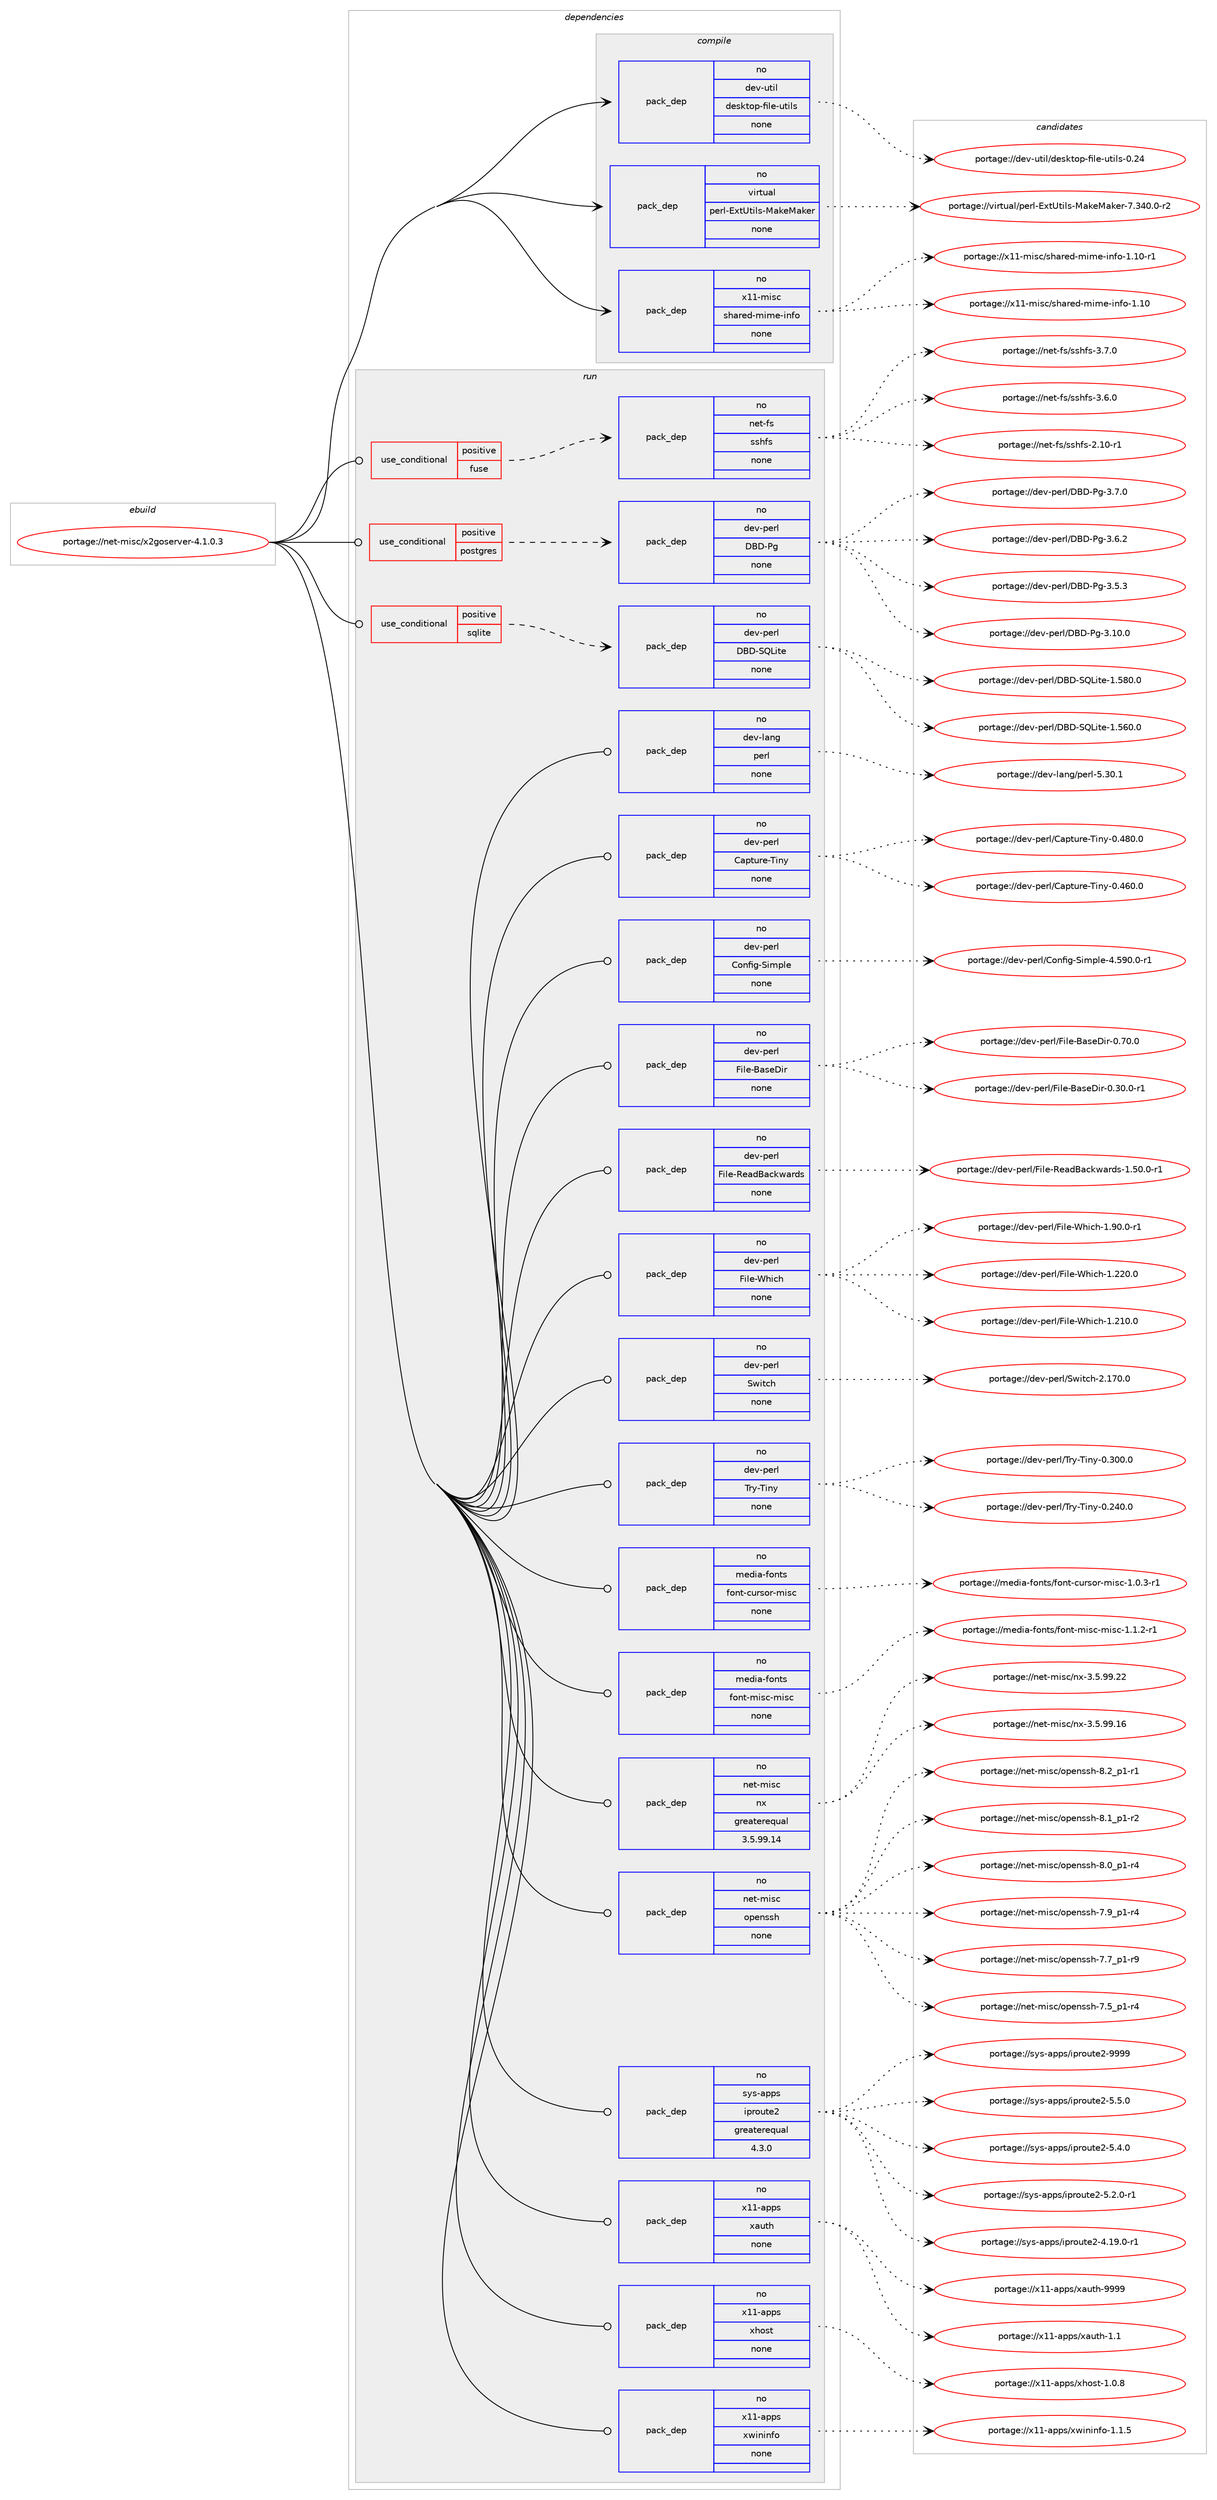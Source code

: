 digraph prolog {

# *************
# Graph options
# *************

newrank=true;
concentrate=true;
compound=true;
graph [rankdir=LR,fontname=Helvetica,fontsize=10,ranksep=1.5];#, ranksep=2.5, nodesep=0.2];
edge  [arrowhead=vee];
node  [fontname=Helvetica,fontsize=10];

# **********
# The ebuild
# **********

subgraph cluster_leftcol {
color=gray;
rank=same;
label=<<i>ebuild</i>>;
id [label="portage://net-misc/x2goserver-4.1.0.3", color=red, width=4, href="../net-misc/x2goserver-4.1.0.3.svg"];
}

# ****************
# The dependencies
# ****************

subgraph cluster_midcol {
color=gray;
label=<<i>dependencies</i>>;
subgraph cluster_compile {
fillcolor="#eeeeee";
style=filled;
label=<<i>compile</i>>;
subgraph pack92961 {
dependency119304 [label=<<TABLE BORDER="0" CELLBORDER="1" CELLSPACING="0" CELLPADDING="4" WIDTH="220"><TR><TD ROWSPAN="6" CELLPADDING="30">pack_dep</TD></TR><TR><TD WIDTH="110">no</TD></TR><TR><TD>dev-util</TD></TR><TR><TD>desktop-file-utils</TD></TR><TR><TD>none</TD></TR><TR><TD></TD></TR></TABLE>>, shape=none, color=blue];
}
id:e -> dependency119304:w [weight=20,style="solid",arrowhead="vee"];
subgraph pack92962 {
dependency119305 [label=<<TABLE BORDER="0" CELLBORDER="1" CELLSPACING="0" CELLPADDING="4" WIDTH="220"><TR><TD ROWSPAN="6" CELLPADDING="30">pack_dep</TD></TR><TR><TD WIDTH="110">no</TD></TR><TR><TD>virtual</TD></TR><TR><TD>perl-ExtUtils-MakeMaker</TD></TR><TR><TD>none</TD></TR><TR><TD></TD></TR></TABLE>>, shape=none, color=blue];
}
id:e -> dependency119305:w [weight=20,style="solid",arrowhead="vee"];
subgraph pack92963 {
dependency119306 [label=<<TABLE BORDER="0" CELLBORDER="1" CELLSPACING="0" CELLPADDING="4" WIDTH="220"><TR><TD ROWSPAN="6" CELLPADDING="30">pack_dep</TD></TR><TR><TD WIDTH="110">no</TD></TR><TR><TD>x11-misc</TD></TR><TR><TD>shared-mime-info</TD></TR><TR><TD>none</TD></TR><TR><TD></TD></TR></TABLE>>, shape=none, color=blue];
}
id:e -> dependency119306:w [weight=20,style="solid",arrowhead="vee"];
}
subgraph cluster_compileandrun {
fillcolor="#eeeeee";
style=filled;
label=<<i>compile and run</i>>;
}
subgraph cluster_run {
fillcolor="#eeeeee";
style=filled;
label=<<i>run</i>>;
subgraph cond24360 {
dependency119307 [label=<<TABLE BORDER="0" CELLBORDER="1" CELLSPACING="0" CELLPADDING="4"><TR><TD ROWSPAN="3" CELLPADDING="10">use_conditional</TD></TR><TR><TD>positive</TD></TR><TR><TD>fuse</TD></TR></TABLE>>, shape=none, color=red];
subgraph pack92964 {
dependency119308 [label=<<TABLE BORDER="0" CELLBORDER="1" CELLSPACING="0" CELLPADDING="4" WIDTH="220"><TR><TD ROWSPAN="6" CELLPADDING="30">pack_dep</TD></TR><TR><TD WIDTH="110">no</TD></TR><TR><TD>net-fs</TD></TR><TR><TD>sshfs</TD></TR><TR><TD>none</TD></TR><TR><TD></TD></TR></TABLE>>, shape=none, color=blue];
}
dependency119307:e -> dependency119308:w [weight=20,style="dashed",arrowhead="vee"];
}
id:e -> dependency119307:w [weight=20,style="solid",arrowhead="odot"];
subgraph cond24361 {
dependency119309 [label=<<TABLE BORDER="0" CELLBORDER="1" CELLSPACING="0" CELLPADDING="4"><TR><TD ROWSPAN="3" CELLPADDING="10">use_conditional</TD></TR><TR><TD>positive</TD></TR><TR><TD>postgres</TD></TR></TABLE>>, shape=none, color=red];
subgraph pack92965 {
dependency119310 [label=<<TABLE BORDER="0" CELLBORDER="1" CELLSPACING="0" CELLPADDING="4" WIDTH="220"><TR><TD ROWSPAN="6" CELLPADDING="30">pack_dep</TD></TR><TR><TD WIDTH="110">no</TD></TR><TR><TD>dev-perl</TD></TR><TR><TD>DBD-Pg</TD></TR><TR><TD>none</TD></TR><TR><TD></TD></TR></TABLE>>, shape=none, color=blue];
}
dependency119309:e -> dependency119310:w [weight=20,style="dashed",arrowhead="vee"];
}
id:e -> dependency119309:w [weight=20,style="solid",arrowhead="odot"];
subgraph cond24362 {
dependency119311 [label=<<TABLE BORDER="0" CELLBORDER="1" CELLSPACING="0" CELLPADDING="4"><TR><TD ROWSPAN="3" CELLPADDING="10">use_conditional</TD></TR><TR><TD>positive</TD></TR><TR><TD>sqlite</TD></TR></TABLE>>, shape=none, color=red];
subgraph pack92966 {
dependency119312 [label=<<TABLE BORDER="0" CELLBORDER="1" CELLSPACING="0" CELLPADDING="4" WIDTH="220"><TR><TD ROWSPAN="6" CELLPADDING="30">pack_dep</TD></TR><TR><TD WIDTH="110">no</TD></TR><TR><TD>dev-perl</TD></TR><TR><TD>DBD-SQLite</TD></TR><TR><TD>none</TD></TR><TR><TD></TD></TR></TABLE>>, shape=none, color=blue];
}
dependency119311:e -> dependency119312:w [weight=20,style="dashed",arrowhead="vee"];
}
id:e -> dependency119311:w [weight=20,style="solid",arrowhead="odot"];
subgraph pack92967 {
dependency119313 [label=<<TABLE BORDER="0" CELLBORDER="1" CELLSPACING="0" CELLPADDING="4" WIDTH="220"><TR><TD ROWSPAN="6" CELLPADDING="30">pack_dep</TD></TR><TR><TD WIDTH="110">no</TD></TR><TR><TD>dev-lang</TD></TR><TR><TD>perl</TD></TR><TR><TD>none</TD></TR><TR><TD></TD></TR></TABLE>>, shape=none, color=blue];
}
id:e -> dependency119313:w [weight=20,style="solid",arrowhead="odot"];
subgraph pack92968 {
dependency119314 [label=<<TABLE BORDER="0" CELLBORDER="1" CELLSPACING="0" CELLPADDING="4" WIDTH="220"><TR><TD ROWSPAN="6" CELLPADDING="30">pack_dep</TD></TR><TR><TD WIDTH="110">no</TD></TR><TR><TD>dev-perl</TD></TR><TR><TD>Capture-Tiny</TD></TR><TR><TD>none</TD></TR><TR><TD></TD></TR></TABLE>>, shape=none, color=blue];
}
id:e -> dependency119314:w [weight=20,style="solid",arrowhead="odot"];
subgraph pack92969 {
dependency119315 [label=<<TABLE BORDER="0" CELLBORDER="1" CELLSPACING="0" CELLPADDING="4" WIDTH="220"><TR><TD ROWSPAN="6" CELLPADDING="30">pack_dep</TD></TR><TR><TD WIDTH="110">no</TD></TR><TR><TD>dev-perl</TD></TR><TR><TD>Config-Simple</TD></TR><TR><TD>none</TD></TR><TR><TD></TD></TR></TABLE>>, shape=none, color=blue];
}
id:e -> dependency119315:w [weight=20,style="solid",arrowhead="odot"];
subgraph pack92970 {
dependency119316 [label=<<TABLE BORDER="0" CELLBORDER="1" CELLSPACING="0" CELLPADDING="4" WIDTH="220"><TR><TD ROWSPAN="6" CELLPADDING="30">pack_dep</TD></TR><TR><TD WIDTH="110">no</TD></TR><TR><TD>dev-perl</TD></TR><TR><TD>File-BaseDir</TD></TR><TR><TD>none</TD></TR><TR><TD></TD></TR></TABLE>>, shape=none, color=blue];
}
id:e -> dependency119316:w [weight=20,style="solid",arrowhead="odot"];
subgraph pack92971 {
dependency119317 [label=<<TABLE BORDER="0" CELLBORDER="1" CELLSPACING="0" CELLPADDING="4" WIDTH="220"><TR><TD ROWSPAN="6" CELLPADDING="30">pack_dep</TD></TR><TR><TD WIDTH="110">no</TD></TR><TR><TD>dev-perl</TD></TR><TR><TD>File-ReadBackwards</TD></TR><TR><TD>none</TD></TR><TR><TD></TD></TR></TABLE>>, shape=none, color=blue];
}
id:e -> dependency119317:w [weight=20,style="solid",arrowhead="odot"];
subgraph pack92972 {
dependency119318 [label=<<TABLE BORDER="0" CELLBORDER="1" CELLSPACING="0" CELLPADDING="4" WIDTH="220"><TR><TD ROWSPAN="6" CELLPADDING="30">pack_dep</TD></TR><TR><TD WIDTH="110">no</TD></TR><TR><TD>dev-perl</TD></TR><TR><TD>File-Which</TD></TR><TR><TD>none</TD></TR><TR><TD></TD></TR></TABLE>>, shape=none, color=blue];
}
id:e -> dependency119318:w [weight=20,style="solid",arrowhead="odot"];
subgraph pack92973 {
dependency119319 [label=<<TABLE BORDER="0" CELLBORDER="1" CELLSPACING="0" CELLPADDING="4" WIDTH="220"><TR><TD ROWSPAN="6" CELLPADDING="30">pack_dep</TD></TR><TR><TD WIDTH="110">no</TD></TR><TR><TD>dev-perl</TD></TR><TR><TD>Switch</TD></TR><TR><TD>none</TD></TR><TR><TD></TD></TR></TABLE>>, shape=none, color=blue];
}
id:e -> dependency119319:w [weight=20,style="solid",arrowhead="odot"];
subgraph pack92974 {
dependency119320 [label=<<TABLE BORDER="0" CELLBORDER="1" CELLSPACING="0" CELLPADDING="4" WIDTH="220"><TR><TD ROWSPAN="6" CELLPADDING="30">pack_dep</TD></TR><TR><TD WIDTH="110">no</TD></TR><TR><TD>dev-perl</TD></TR><TR><TD>Try-Tiny</TD></TR><TR><TD>none</TD></TR><TR><TD></TD></TR></TABLE>>, shape=none, color=blue];
}
id:e -> dependency119320:w [weight=20,style="solid",arrowhead="odot"];
subgraph pack92975 {
dependency119321 [label=<<TABLE BORDER="0" CELLBORDER="1" CELLSPACING="0" CELLPADDING="4" WIDTH="220"><TR><TD ROWSPAN="6" CELLPADDING="30">pack_dep</TD></TR><TR><TD WIDTH="110">no</TD></TR><TR><TD>media-fonts</TD></TR><TR><TD>font-cursor-misc</TD></TR><TR><TD>none</TD></TR><TR><TD></TD></TR></TABLE>>, shape=none, color=blue];
}
id:e -> dependency119321:w [weight=20,style="solid",arrowhead="odot"];
subgraph pack92976 {
dependency119322 [label=<<TABLE BORDER="0" CELLBORDER="1" CELLSPACING="0" CELLPADDING="4" WIDTH="220"><TR><TD ROWSPAN="6" CELLPADDING="30">pack_dep</TD></TR><TR><TD WIDTH="110">no</TD></TR><TR><TD>media-fonts</TD></TR><TR><TD>font-misc-misc</TD></TR><TR><TD>none</TD></TR><TR><TD></TD></TR></TABLE>>, shape=none, color=blue];
}
id:e -> dependency119322:w [weight=20,style="solid",arrowhead="odot"];
subgraph pack92977 {
dependency119323 [label=<<TABLE BORDER="0" CELLBORDER="1" CELLSPACING="0" CELLPADDING="4" WIDTH="220"><TR><TD ROWSPAN="6" CELLPADDING="30">pack_dep</TD></TR><TR><TD WIDTH="110">no</TD></TR><TR><TD>net-misc</TD></TR><TR><TD>nx</TD></TR><TR><TD>greaterequal</TD></TR><TR><TD>3.5.99.14</TD></TR></TABLE>>, shape=none, color=blue];
}
id:e -> dependency119323:w [weight=20,style="solid",arrowhead="odot"];
subgraph pack92978 {
dependency119324 [label=<<TABLE BORDER="0" CELLBORDER="1" CELLSPACING="0" CELLPADDING="4" WIDTH="220"><TR><TD ROWSPAN="6" CELLPADDING="30">pack_dep</TD></TR><TR><TD WIDTH="110">no</TD></TR><TR><TD>net-misc</TD></TR><TR><TD>openssh</TD></TR><TR><TD>none</TD></TR><TR><TD></TD></TR></TABLE>>, shape=none, color=blue];
}
id:e -> dependency119324:w [weight=20,style="solid",arrowhead="odot"];
subgraph pack92979 {
dependency119325 [label=<<TABLE BORDER="0" CELLBORDER="1" CELLSPACING="0" CELLPADDING="4" WIDTH="220"><TR><TD ROWSPAN="6" CELLPADDING="30">pack_dep</TD></TR><TR><TD WIDTH="110">no</TD></TR><TR><TD>sys-apps</TD></TR><TR><TD>iproute2</TD></TR><TR><TD>greaterequal</TD></TR><TR><TD>4.3.0</TD></TR></TABLE>>, shape=none, color=blue];
}
id:e -> dependency119325:w [weight=20,style="solid",arrowhead="odot"];
subgraph pack92980 {
dependency119326 [label=<<TABLE BORDER="0" CELLBORDER="1" CELLSPACING="0" CELLPADDING="4" WIDTH="220"><TR><TD ROWSPAN="6" CELLPADDING="30">pack_dep</TD></TR><TR><TD WIDTH="110">no</TD></TR><TR><TD>x11-apps</TD></TR><TR><TD>xauth</TD></TR><TR><TD>none</TD></TR><TR><TD></TD></TR></TABLE>>, shape=none, color=blue];
}
id:e -> dependency119326:w [weight=20,style="solid",arrowhead="odot"];
subgraph pack92981 {
dependency119327 [label=<<TABLE BORDER="0" CELLBORDER="1" CELLSPACING="0" CELLPADDING="4" WIDTH="220"><TR><TD ROWSPAN="6" CELLPADDING="30">pack_dep</TD></TR><TR><TD WIDTH="110">no</TD></TR><TR><TD>x11-apps</TD></TR><TR><TD>xhost</TD></TR><TR><TD>none</TD></TR><TR><TD></TD></TR></TABLE>>, shape=none, color=blue];
}
id:e -> dependency119327:w [weight=20,style="solid",arrowhead="odot"];
subgraph pack92982 {
dependency119328 [label=<<TABLE BORDER="0" CELLBORDER="1" CELLSPACING="0" CELLPADDING="4" WIDTH="220"><TR><TD ROWSPAN="6" CELLPADDING="30">pack_dep</TD></TR><TR><TD WIDTH="110">no</TD></TR><TR><TD>x11-apps</TD></TR><TR><TD>xwininfo</TD></TR><TR><TD>none</TD></TR><TR><TD></TD></TR></TABLE>>, shape=none, color=blue];
}
id:e -> dependency119328:w [weight=20,style="solid",arrowhead="odot"];
}
}

# **************
# The candidates
# **************

subgraph cluster_choices {
rank=same;
color=gray;
label=<<i>candidates</i>>;

subgraph choice92961 {
color=black;
nodesep=1;
choice100101118451171161051084710010111510711611111245102105108101451171161051081154548465052 [label="portage://dev-util/desktop-file-utils-0.24", color=red, width=4,href="../dev-util/desktop-file-utils-0.24.svg"];
dependency119304:e -> choice100101118451171161051084710010111510711611111245102105108101451171161051081154548465052:w [style=dotted,weight="100"];
}
subgraph choice92962 {
color=black;
nodesep=1;
choice1181051141161179710847112101114108456912011685116105108115457797107101779710710111445554651524846484511450 [label="portage://virtual/perl-ExtUtils-MakeMaker-7.340.0-r2", color=red, width=4,href="../virtual/perl-ExtUtils-MakeMaker-7.340.0-r2.svg"];
dependency119305:e -> choice1181051141161179710847112101114108456912011685116105108115457797107101779710710111445554651524846484511450:w [style=dotted,weight="100"];
}
subgraph choice92963 {
color=black;
nodesep=1;
choice120494945109105115994711510497114101100451091051091014510511010211145494649484511449 [label="portage://x11-misc/shared-mime-info-1.10-r1", color=red, width=4,href="../x11-misc/shared-mime-info-1.10-r1.svg"];
choice12049494510910511599471151049711410110045109105109101451051101021114549464948 [label="portage://x11-misc/shared-mime-info-1.10", color=red, width=4,href="../x11-misc/shared-mime-info-1.10.svg"];
dependency119306:e -> choice120494945109105115994711510497114101100451091051091014510511010211145494649484511449:w [style=dotted,weight="100"];
dependency119306:e -> choice12049494510910511599471151049711410110045109105109101451051101021114549464948:w [style=dotted,weight="100"];
}
subgraph choice92964 {
color=black;
nodesep=1;
choice1101011164510211547115115104102115455146554648 [label="portage://net-fs/sshfs-3.7.0", color=red, width=4,href="../net-fs/sshfs-3.7.0.svg"];
choice1101011164510211547115115104102115455146544648 [label="portage://net-fs/sshfs-3.6.0", color=red, width=4,href="../net-fs/sshfs-3.6.0.svg"];
choice110101116451021154711511510410211545504649484511449 [label="portage://net-fs/sshfs-2.10-r1", color=red, width=4,href="../net-fs/sshfs-2.10-r1.svg"];
dependency119308:e -> choice1101011164510211547115115104102115455146554648:w [style=dotted,weight="100"];
dependency119308:e -> choice1101011164510211547115115104102115455146544648:w [style=dotted,weight="100"];
dependency119308:e -> choice110101116451021154711511510410211545504649484511449:w [style=dotted,weight="100"];
}
subgraph choice92965 {
color=black;
nodesep=1;
choice10010111845112101114108476866684580103455146554648 [label="portage://dev-perl/DBD-Pg-3.7.0", color=red, width=4,href="../dev-perl/DBD-Pg-3.7.0.svg"];
choice10010111845112101114108476866684580103455146544650 [label="portage://dev-perl/DBD-Pg-3.6.2", color=red, width=4,href="../dev-perl/DBD-Pg-3.6.2.svg"];
choice10010111845112101114108476866684580103455146534651 [label="portage://dev-perl/DBD-Pg-3.5.3", color=red, width=4,href="../dev-perl/DBD-Pg-3.5.3.svg"];
choice1001011184511210111410847686668458010345514649484648 [label="portage://dev-perl/DBD-Pg-3.10.0", color=red, width=4,href="../dev-perl/DBD-Pg-3.10.0.svg"];
dependency119310:e -> choice10010111845112101114108476866684580103455146554648:w [style=dotted,weight="100"];
dependency119310:e -> choice10010111845112101114108476866684580103455146544650:w [style=dotted,weight="100"];
dependency119310:e -> choice10010111845112101114108476866684580103455146534651:w [style=dotted,weight="100"];
dependency119310:e -> choice1001011184511210111410847686668458010345514649484648:w [style=dotted,weight="100"];
}
subgraph choice92966 {
color=black;
nodesep=1;
choice1001011184511210111410847686668458381761051161014549465356484648 [label="portage://dev-perl/DBD-SQLite-1.580.0", color=red, width=4,href="../dev-perl/DBD-SQLite-1.580.0.svg"];
choice1001011184511210111410847686668458381761051161014549465354484648 [label="portage://dev-perl/DBD-SQLite-1.560.0", color=red, width=4,href="../dev-perl/DBD-SQLite-1.560.0.svg"];
dependency119312:e -> choice1001011184511210111410847686668458381761051161014549465356484648:w [style=dotted,weight="100"];
dependency119312:e -> choice1001011184511210111410847686668458381761051161014549465354484648:w [style=dotted,weight="100"];
}
subgraph choice92967 {
color=black;
nodesep=1;
choice10010111845108971101034711210111410845534651484649 [label="portage://dev-lang/perl-5.30.1", color=red, width=4,href="../dev-lang/perl-5.30.1.svg"];
dependency119313:e -> choice10010111845108971101034711210111410845534651484649:w [style=dotted,weight="100"];
}
subgraph choice92968 {
color=black;
nodesep=1;
choice1001011184511210111410847679711211611711410145841051101214548465256484648 [label="portage://dev-perl/Capture-Tiny-0.480.0", color=red, width=4,href="../dev-perl/Capture-Tiny-0.480.0.svg"];
choice1001011184511210111410847679711211611711410145841051101214548465254484648 [label="portage://dev-perl/Capture-Tiny-0.460.0", color=red, width=4,href="../dev-perl/Capture-Tiny-0.460.0.svg"];
dependency119314:e -> choice1001011184511210111410847679711211611711410145841051101214548465256484648:w [style=dotted,weight="100"];
dependency119314:e -> choice1001011184511210111410847679711211611711410145841051101214548465254484648:w [style=dotted,weight="100"];
}
subgraph choice92969 {
color=black;
nodesep=1;
choice100101118451121011141084767111110102105103458310510911210810145524653574846484511449 [label="portage://dev-perl/Config-Simple-4.590.0-r1", color=red, width=4,href="../dev-perl/Config-Simple-4.590.0-r1.svg"];
dependency119315:e -> choice100101118451121011141084767111110102105103458310510911210810145524653574846484511449:w [style=dotted,weight="100"];
}
subgraph choice92970 {
color=black;
nodesep=1;
choice1001011184511210111410847701051081014566971151016810511445484655484648 [label="portage://dev-perl/File-BaseDir-0.70.0", color=red, width=4,href="../dev-perl/File-BaseDir-0.70.0.svg"];
choice10010111845112101114108477010510810145669711510168105114454846514846484511449 [label="portage://dev-perl/File-BaseDir-0.30.0-r1", color=red, width=4,href="../dev-perl/File-BaseDir-0.30.0-r1.svg"];
dependency119316:e -> choice1001011184511210111410847701051081014566971151016810511445484655484648:w [style=dotted,weight="100"];
dependency119316:e -> choice10010111845112101114108477010510810145669711510168105114454846514846484511449:w [style=dotted,weight="100"];
}
subgraph choice92971 {
color=black;
nodesep=1;
choice10010111845112101114108477010510810145821019710066979910711997114100115454946534846484511449 [label="portage://dev-perl/File-ReadBackwards-1.50.0-r1", color=red, width=4,href="../dev-perl/File-ReadBackwards-1.50.0-r1.svg"];
dependency119317:e -> choice10010111845112101114108477010510810145821019710066979910711997114100115454946534846484511449:w [style=dotted,weight="100"];
}
subgraph choice92972 {
color=black;
nodesep=1;
choice100101118451121011141084770105108101458710410599104454946574846484511449 [label="portage://dev-perl/File-Which-1.90.0-r1", color=red, width=4,href="../dev-perl/File-Which-1.90.0-r1.svg"];
choice1001011184511210111410847701051081014587104105991044549465050484648 [label="portage://dev-perl/File-Which-1.220.0", color=red, width=4,href="../dev-perl/File-Which-1.220.0.svg"];
choice1001011184511210111410847701051081014587104105991044549465049484648 [label="portage://dev-perl/File-Which-1.210.0", color=red, width=4,href="../dev-perl/File-Which-1.210.0.svg"];
dependency119318:e -> choice100101118451121011141084770105108101458710410599104454946574846484511449:w [style=dotted,weight="100"];
dependency119318:e -> choice1001011184511210111410847701051081014587104105991044549465050484648:w [style=dotted,weight="100"];
dependency119318:e -> choice1001011184511210111410847701051081014587104105991044549465049484648:w [style=dotted,weight="100"];
}
subgraph choice92973 {
color=black;
nodesep=1;
choice100101118451121011141084783119105116991044550464955484648 [label="portage://dev-perl/Switch-2.170.0", color=red, width=4,href="../dev-perl/Switch-2.170.0.svg"];
dependency119319:e -> choice100101118451121011141084783119105116991044550464955484648:w [style=dotted,weight="100"];
}
subgraph choice92974 {
color=black;
nodesep=1;
choice10010111845112101114108478411412145841051101214548465148484648 [label="portage://dev-perl/Try-Tiny-0.300.0", color=red, width=4,href="../dev-perl/Try-Tiny-0.300.0.svg"];
choice10010111845112101114108478411412145841051101214548465052484648 [label="portage://dev-perl/Try-Tiny-0.240.0", color=red, width=4,href="../dev-perl/Try-Tiny-0.240.0.svg"];
dependency119320:e -> choice10010111845112101114108478411412145841051101214548465148484648:w [style=dotted,weight="100"];
dependency119320:e -> choice10010111845112101114108478411412145841051101214548465052484648:w [style=dotted,weight="100"];
}
subgraph choice92975 {
color=black;
nodesep=1;
choice109101100105974510211111011611547102111110116459911711411511111445109105115994549464846514511449 [label="portage://media-fonts/font-cursor-misc-1.0.3-r1", color=red, width=4,href="../media-fonts/font-cursor-misc-1.0.3-r1.svg"];
dependency119321:e -> choice109101100105974510211111011611547102111110116459911711411511111445109105115994549464846514511449:w [style=dotted,weight="100"];
}
subgraph choice92976 {
color=black;
nodesep=1;
choice109101100105974510211111011611547102111110116451091051159945109105115994549464946504511449 [label="portage://media-fonts/font-misc-misc-1.1.2-r1", color=red, width=4,href="../media-fonts/font-misc-misc-1.1.2-r1.svg"];
dependency119322:e -> choice109101100105974510211111011611547102111110116451091051159945109105115994549464946504511449:w [style=dotted,weight="100"];
}
subgraph choice92977 {
color=black;
nodesep=1;
choice11010111645109105115994711012045514653465757465050 [label="portage://net-misc/nx-3.5.99.22", color=red, width=4,href="../net-misc/nx-3.5.99.22.svg"];
choice11010111645109105115994711012045514653465757464954 [label="portage://net-misc/nx-3.5.99.16", color=red, width=4,href="../net-misc/nx-3.5.99.16.svg"];
dependency119323:e -> choice11010111645109105115994711012045514653465757465050:w [style=dotted,weight="100"];
dependency119323:e -> choice11010111645109105115994711012045514653465757464954:w [style=dotted,weight="100"];
}
subgraph choice92978 {
color=black;
nodesep=1;
choice1101011164510910511599471111121011101151151044556465095112494511449 [label="portage://net-misc/openssh-8.2_p1-r1", color=red, width=4,href="../net-misc/openssh-8.2_p1-r1.svg"];
choice1101011164510910511599471111121011101151151044556464995112494511450 [label="portage://net-misc/openssh-8.1_p1-r2", color=red, width=4,href="../net-misc/openssh-8.1_p1-r2.svg"];
choice1101011164510910511599471111121011101151151044556464895112494511452 [label="portage://net-misc/openssh-8.0_p1-r4", color=red, width=4,href="../net-misc/openssh-8.0_p1-r4.svg"];
choice1101011164510910511599471111121011101151151044555465795112494511452 [label="portage://net-misc/openssh-7.9_p1-r4", color=red, width=4,href="../net-misc/openssh-7.9_p1-r4.svg"];
choice1101011164510910511599471111121011101151151044555465595112494511457 [label="portage://net-misc/openssh-7.7_p1-r9", color=red, width=4,href="../net-misc/openssh-7.7_p1-r9.svg"];
choice1101011164510910511599471111121011101151151044555465395112494511452 [label="portage://net-misc/openssh-7.5_p1-r4", color=red, width=4,href="../net-misc/openssh-7.5_p1-r4.svg"];
dependency119324:e -> choice1101011164510910511599471111121011101151151044556465095112494511449:w [style=dotted,weight="100"];
dependency119324:e -> choice1101011164510910511599471111121011101151151044556464995112494511450:w [style=dotted,weight="100"];
dependency119324:e -> choice1101011164510910511599471111121011101151151044556464895112494511452:w [style=dotted,weight="100"];
dependency119324:e -> choice1101011164510910511599471111121011101151151044555465795112494511452:w [style=dotted,weight="100"];
dependency119324:e -> choice1101011164510910511599471111121011101151151044555465595112494511457:w [style=dotted,weight="100"];
dependency119324:e -> choice1101011164510910511599471111121011101151151044555465395112494511452:w [style=dotted,weight="100"];
}
subgraph choice92979 {
color=black;
nodesep=1;
choice115121115459711211211547105112114111117116101504557575757 [label="portage://sys-apps/iproute2-9999", color=red, width=4,href="../sys-apps/iproute2-9999.svg"];
choice11512111545971121121154710511211411111711610150455346534648 [label="portage://sys-apps/iproute2-5.5.0", color=red, width=4,href="../sys-apps/iproute2-5.5.0.svg"];
choice11512111545971121121154710511211411111711610150455346524648 [label="portage://sys-apps/iproute2-5.4.0", color=red, width=4,href="../sys-apps/iproute2-5.4.0.svg"];
choice115121115459711211211547105112114111117116101504553465046484511449 [label="portage://sys-apps/iproute2-5.2.0-r1", color=red, width=4,href="../sys-apps/iproute2-5.2.0-r1.svg"];
choice11512111545971121121154710511211411111711610150455246495746484511449 [label="portage://sys-apps/iproute2-4.19.0-r1", color=red, width=4,href="../sys-apps/iproute2-4.19.0-r1.svg"];
dependency119325:e -> choice115121115459711211211547105112114111117116101504557575757:w [style=dotted,weight="100"];
dependency119325:e -> choice11512111545971121121154710511211411111711610150455346534648:w [style=dotted,weight="100"];
dependency119325:e -> choice11512111545971121121154710511211411111711610150455346524648:w [style=dotted,weight="100"];
dependency119325:e -> choice115121115459711211211547105112114111117116101504553465046484511449:w [style=dotted,weight="100"];
dependency119325:e -> choice11512111545971121121154710511211411111711610150455246495746484511449:w [style=dotted,weight="100"];
}
subgraph choice92980 {
color=black;
nodesep=1;
choice1204949459711211211547120971171161044557575757 [label="portage://x11-apps/xauth-9999", color=red, width=4,href="../x11-apps/xauth-9999.svg"];
choice12049494597112112115471209711711610445494649 [label="portage://x11-apps/xauth-1.1", color=red, width=4,href="../x11-apps/xauth-1.1.svg"];
dependency119326:e -> choice1204949459711211211547120971171161044557575757:w [style=dotted,weight="100"];
dependency119326:e -> choice12049494597112112115471209711711610445494649:w [style=dotted,weight="100"];
}
subgraph choice92981 {
color=black;
nodesep=1;
choice1204949459711211211547120104111115116454946484656 [label="portage://x11-apps/xhost-1.0.8", color=red, width=4,href="../x11-apps/xhost-1.0.8.svg"];
dependency119327:e -> choice1204949459711211211547120104111115116454946484656:w [style=dotted,weight="100"];
}
subgraph choice92982 {
color=black;
nodesep=1;
choice1204949459711211211547120119105110105110102111454946494653 [label="portage://x11-apps/xwininfo-1.1.5", color=red, width=4,href="../x11-apps/xwininfo-1.1.5.svg"];
dependency119328:e -> choice1204949459711211211547120119105110105110102111454946494653:w [style=dotted,weight="100"];
}
}

}

